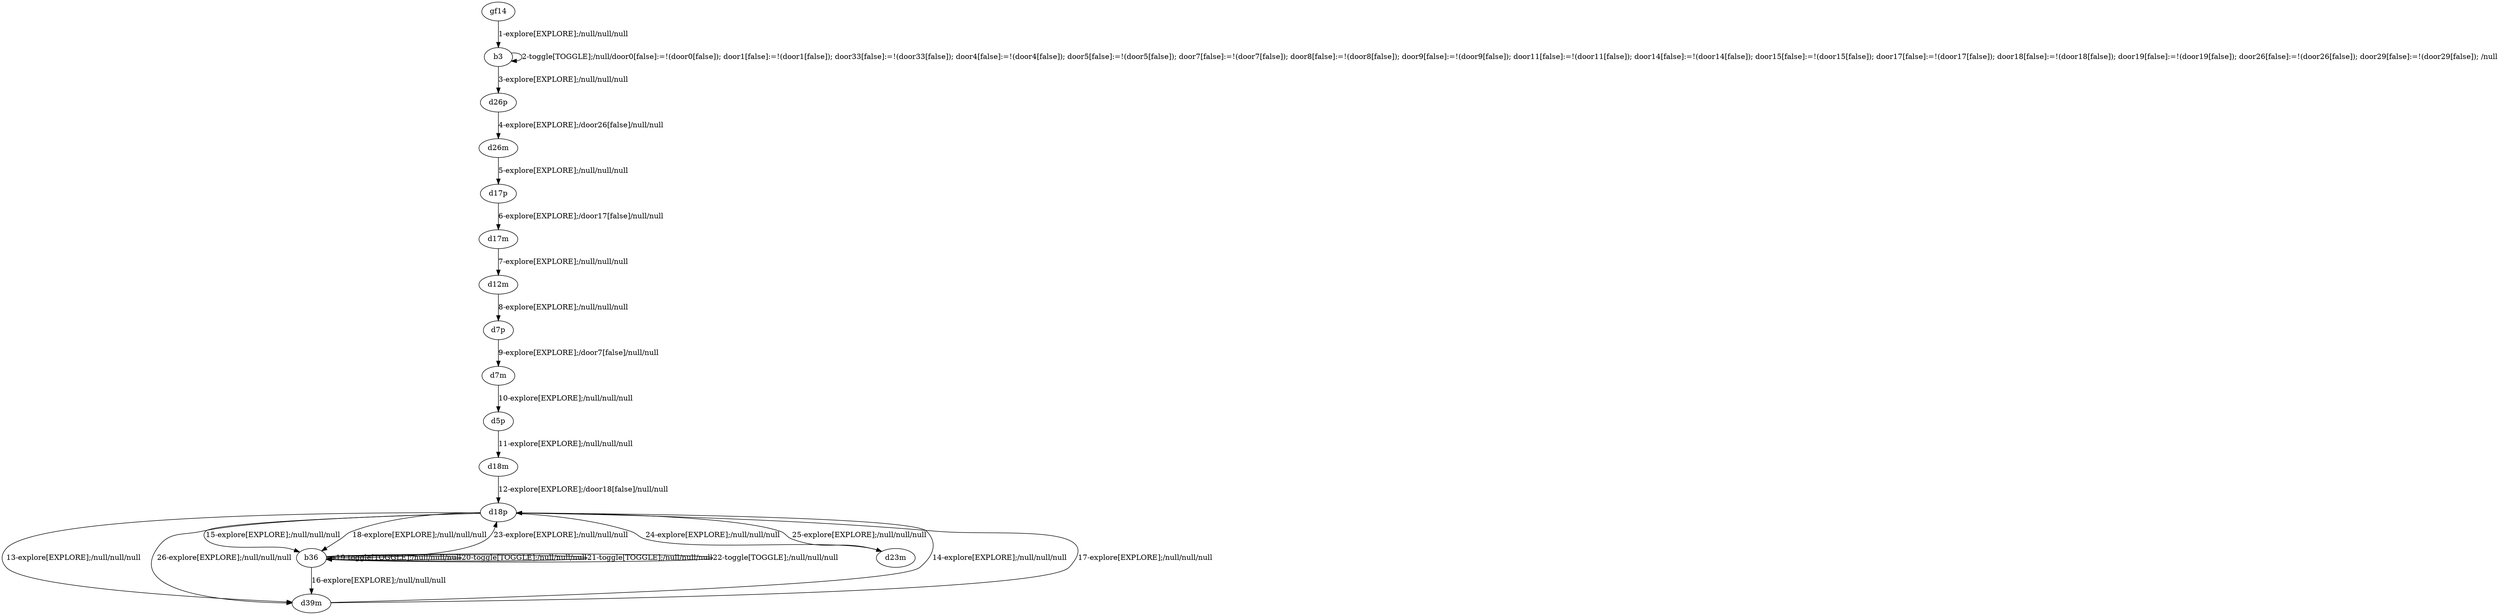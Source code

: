 # Total number of goals covered by this test: 2
# d18p --> b36
# b36 --> d18p

digraph g {
"gf14" -> "b3" [label = "1-explore[EXPLORE];/null/null/null"];
"b3" -> "b3" [label = "2-toggle[TOGGLE];/null/door0[false]:=!(door0[false]); door1[false]:=!(door1[false]); door33[false]:=!(door33[false]); door4[false]:=!(door4[false]); door5[false]:=!(door5[false]); door7[false]:=!(door7[false]); door8[false]:=!(door8[false]); door9[false]:=!(door9[false]); door11[false]:=!(door11[false]); door14[false]:=!(door14[false]); door15[false]:=!(door15[false]); door17[false]:=!(door17[false]); door18[false]:=!(door18[false]); door19[false]:=!(door19[false]); door26[false]:=!(door26[false]); door29[false]:=!(door29[false]); /null"];
"b3" -> "d26p" [label = "3-explore[EXPLORE];/null/null/null"];
"d26p" -> "d26m" [label = "4-explore[EXPLORE];/door26[false]/null/null"];
"d26m" -> "d17p" [label = "5-explore[EXPLORE];/null/null/null"];
"d17p" -> "d17m" [label = "6-explore[EXPLORE];/door17[false]/null/null"];
"d17m" -> "d12m" [label = "7-explore[EXPLORE];/null/null/null"];
"d12m" -> "d7p" [label = "8-explore[EXPLORE];/null/null/null"];
"d7p" -> "d7m" [label = "9-explore[EXPLORE];/door7[false]/null/null"];
"d7m" -> "d5p" [label = "10-explore[EXPLORE];/null/null/null"];
"d5p" -> "d18m" [label = "11-explore[EXPLORE];/null/null/null"];
"d18m" -> "d18p" [label = "12-explore[EXPLORE];/door18[false]/null/null"];
"d18p" -> "d39m" [label = "13-explore[EXPLORE];/null/null/null"];
"d39m" -> "d18p" [label = "14-explore[EXPLORE];/null/null/null"];
"d18p" -> "b36" [label = "15-explore[EXPLORE];/null/null/null"];
"b36" -> "d39m" [label = "16-explore[EXPLORE];/null/null/null"];
"d39m" -> "d18p" [label = "17-explore[EXPLORE];/null/null/null"];
"d18p" -> "b36" [label = "18-explore[EXPLORE];/null/null/null"];
"b36" -> "b36" [label = "19-toggle[TOGGLE];/null/null/null"];
"b36" -> "b36" [label = "20-toggle[TOGGLE];/null/null/null"];
"b36" -> "b36" [label = "21-toggle[TOGGLE];/null/null/null"];
"b36" -> "b36" [label = "22-toggle[TOGGLE];/null/null/null"];
"b36" -> "d18p" [label = "23-explore[EXPLORE];/null/null/null"];
"d18p" -> "d23m" [label = "24-explore[EXPLORE];/null/null/null"];
"d23m" -> "d18p" [label = "25-explore[EXPLORE];/null/null/null"];
"d18p" -> "d39m" [label = "26-explore[EXPLORE];/null/null/null"];
}